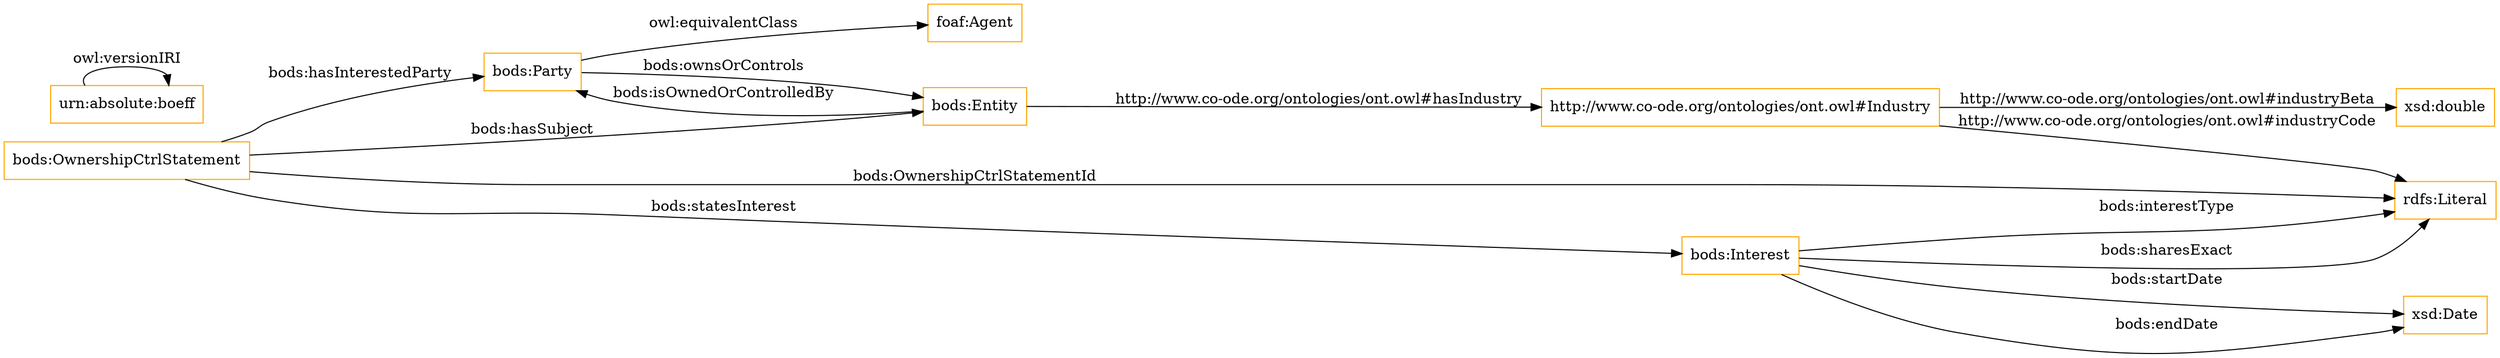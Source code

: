 digraph ar2dtool_diagram { 
rankdir=LR;
size="1501"
node [shape = rectangle, color="orange"]; "foaf:Agent" "xsd:Date" "http://www.co-ode.org/ontologies/ont.owl#Industry" "bods:Party" "bods:OwnershipCtrlStatement" "bods:Interest" "bods:Entity" ; /*classes style*/
	"urn:absolute:boeff" -> "urn:absolute:boeff" [ label = "owl:versionIRI" ];
	"bods:Party" -> "foaf:Agent" [ label = "owl:equivalentClass" ];
	"bods:OwnershipCtrlStatement" -> "rdfs:Literal" [ label = "bods:OwnershipCtrlStatementId" ];
	"bods:OwnershipCtrlStatement" -> "bods:Entity" [ label = "bods:hasSubject" ];
	"bods:Entity" -> "bods:Party" [ label = "bods:isOwnedOrControlledBy" ];
	"bods:Interest" -> "rdfs:Literal" [ label = "bods:interestType" ];
	"http://www.co-ode.org/ontologies/ont.owl#Industry" -> "xsd:double" [ label = "http://www.co-ode.org/ontologies/ont.owl#industryBeta" ];
	"http://www.co-ode.org/ontologies/ont.owl#Industry" -> "rdfs:Literal" [ label = "http://www.co-ode.org/ontologies/ont.owl#industryCode" ];
	"bods:OwnershipCtrlStatement" -> "bods:Party" [ label = "bods:hasInterestedParty" ];
	"bods:Interest" -> "xsd:Date" [ label = "bods:startDate" ];
	"bods:OwnershipCtrlStatement" -> "bods:Interest" [ label = "bods:statesInterest" ];
	"bods:Interest" -> "rdfs:Literal" [ label = "bods:sharesExact" ];
	"bods:Entity" -> "http://www.co-ode.org/ontologies/ont.owl#Industry" [ label = "http://www.co-ode.org/ontologies/ont.owl#hasIndustry" ];
	"bods:Party" -> "bods:Entity" [ label = "bods:ownsOrControls" ];
	"bods:Interest" -> "xsd:Date" [ label = "bods:endDate" ];

}
